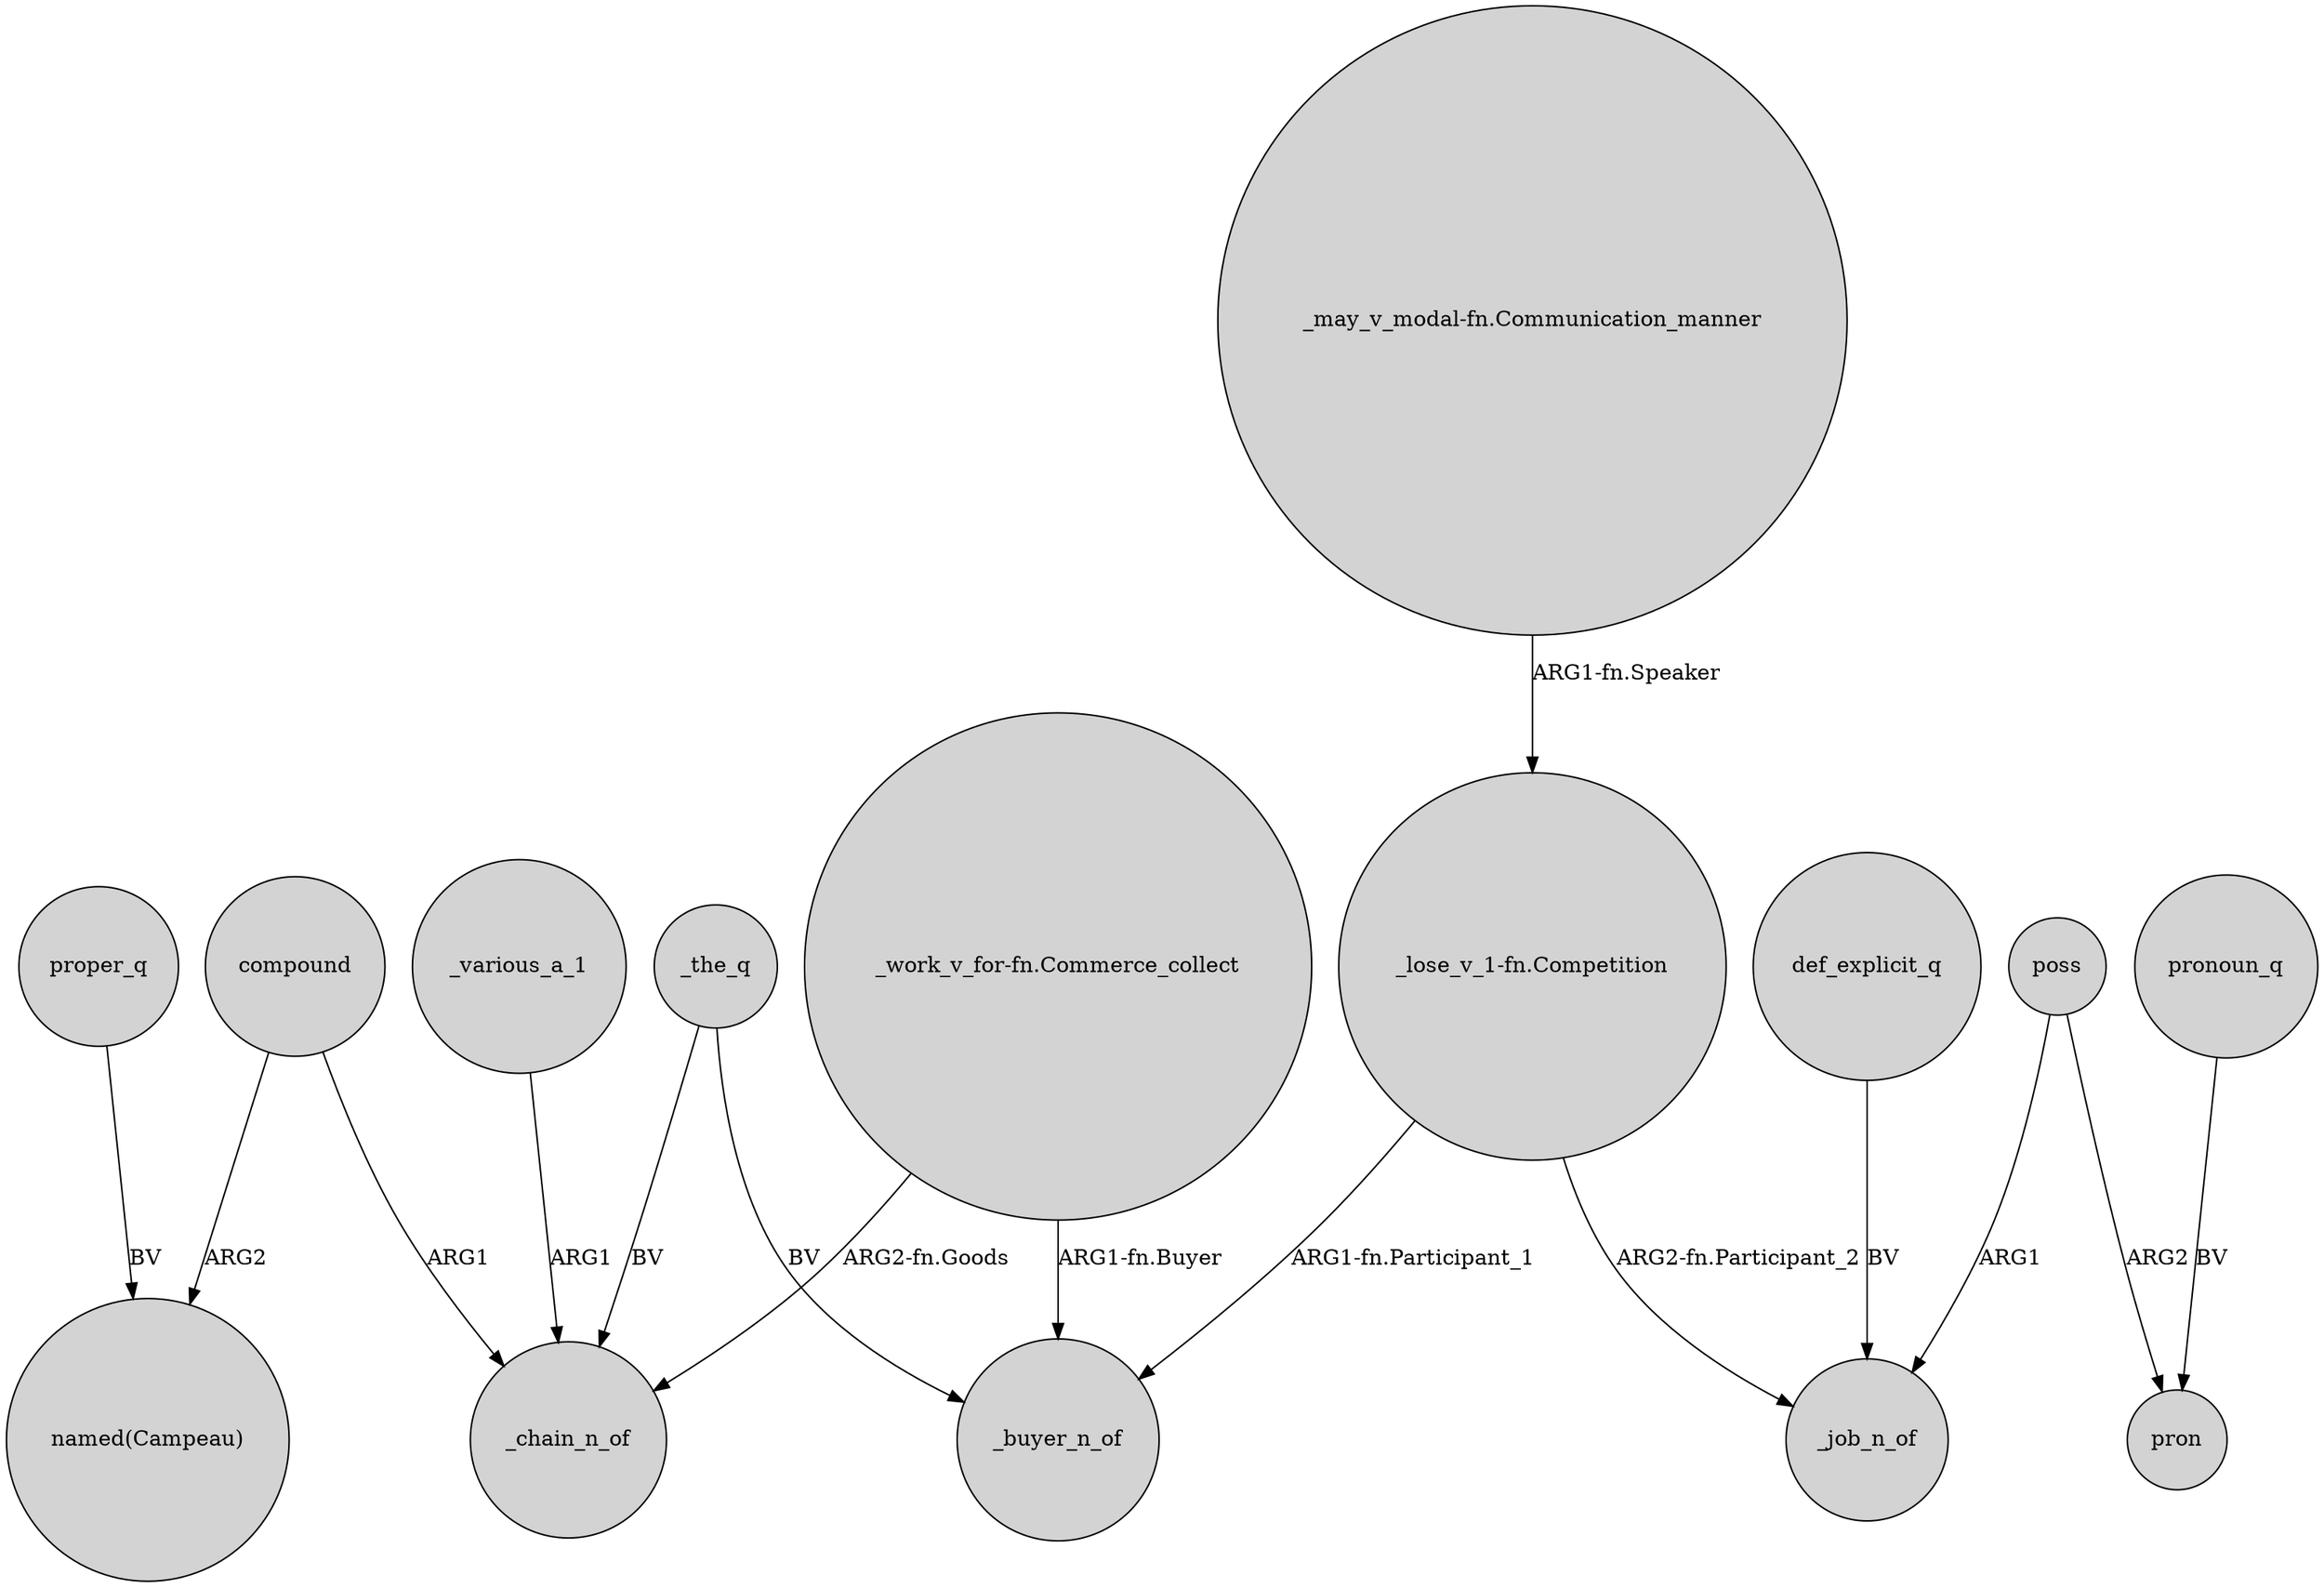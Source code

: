 digraph {
	node [shape=circle style=filled]
	def_explicit_q -> _job_n_of [label=BV]
	"_may_v_modal-fn.Communication_manner" -> "_lose_v_1-fn.Competition" [label="ARG1-fn.Speaker"]
	proper_q -> "named(Campeau)" [label=BV]
	poss -> _job_n_of [label=ARG1]
	_various_a_1 -> _chain_n_of [label=ARG1]
	poss -> pron [label=ARG2]
	"_work_v_for-fn.Commerce_collect" -> _chain_n_of [label="ARG2-fn.Goods"]
	compound -> _chain_n_of [label=ARG1]
	"_work_v_for-fn.Commerce_collect" -> _buyer_n_of [label="ARG1-fn.Buyer"]
	compound -> "named(Campeau)" [label=ARG2]
	_the_q -> _chain_n_of [label=BV]
	"_lose_v_1-fn.Competition" -> _buyer_n_of [label="ARG1-fn.Participant_1"]
	pronoun_q -> pron [label=BV]
	"_lose_v_1-fn.Competition" -> _job_n_of [label="ARG2-fn.Participant_2"]
	_the_q -> _buyer_n_of [label=BV]
}
